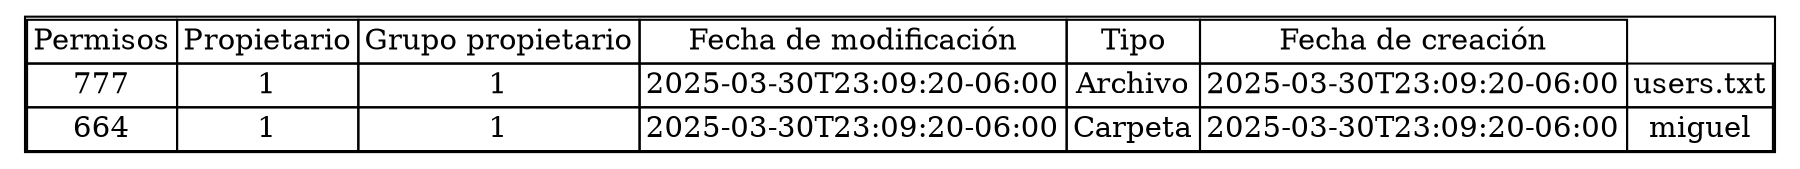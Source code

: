 digraph G {
		node [shape=plaintext]

		tabla [
        	label=<
        	<table border="1" cellborder="1" cellspacing="0">
			<tr>
                <td>Permisos</td><td>Propietario</td><td>Grupo propietario</td><td>Fecha de modificación</td><td>Tipo</td><td>Fecha de creación</td>
            </tr>
		
			<tr>
                <td>777</td><td>1</td><td>1</td><td>2025-03-30T23:09:20-06:00</td><td>Archivo</td><td>2025-03-30T23:09:20-06:00</td><td>users.txt</td>
            </tr>
			
			<tr>
                <td>664</td><td>1</td><td>1</td><td>2025-03-30T23:09:20-06:00</td><td>Carpeta</td><td>2025-03-30T23:09:20-06:00</td><td>miguel</td>
            </tr>
			
		</table>
        >];
	}